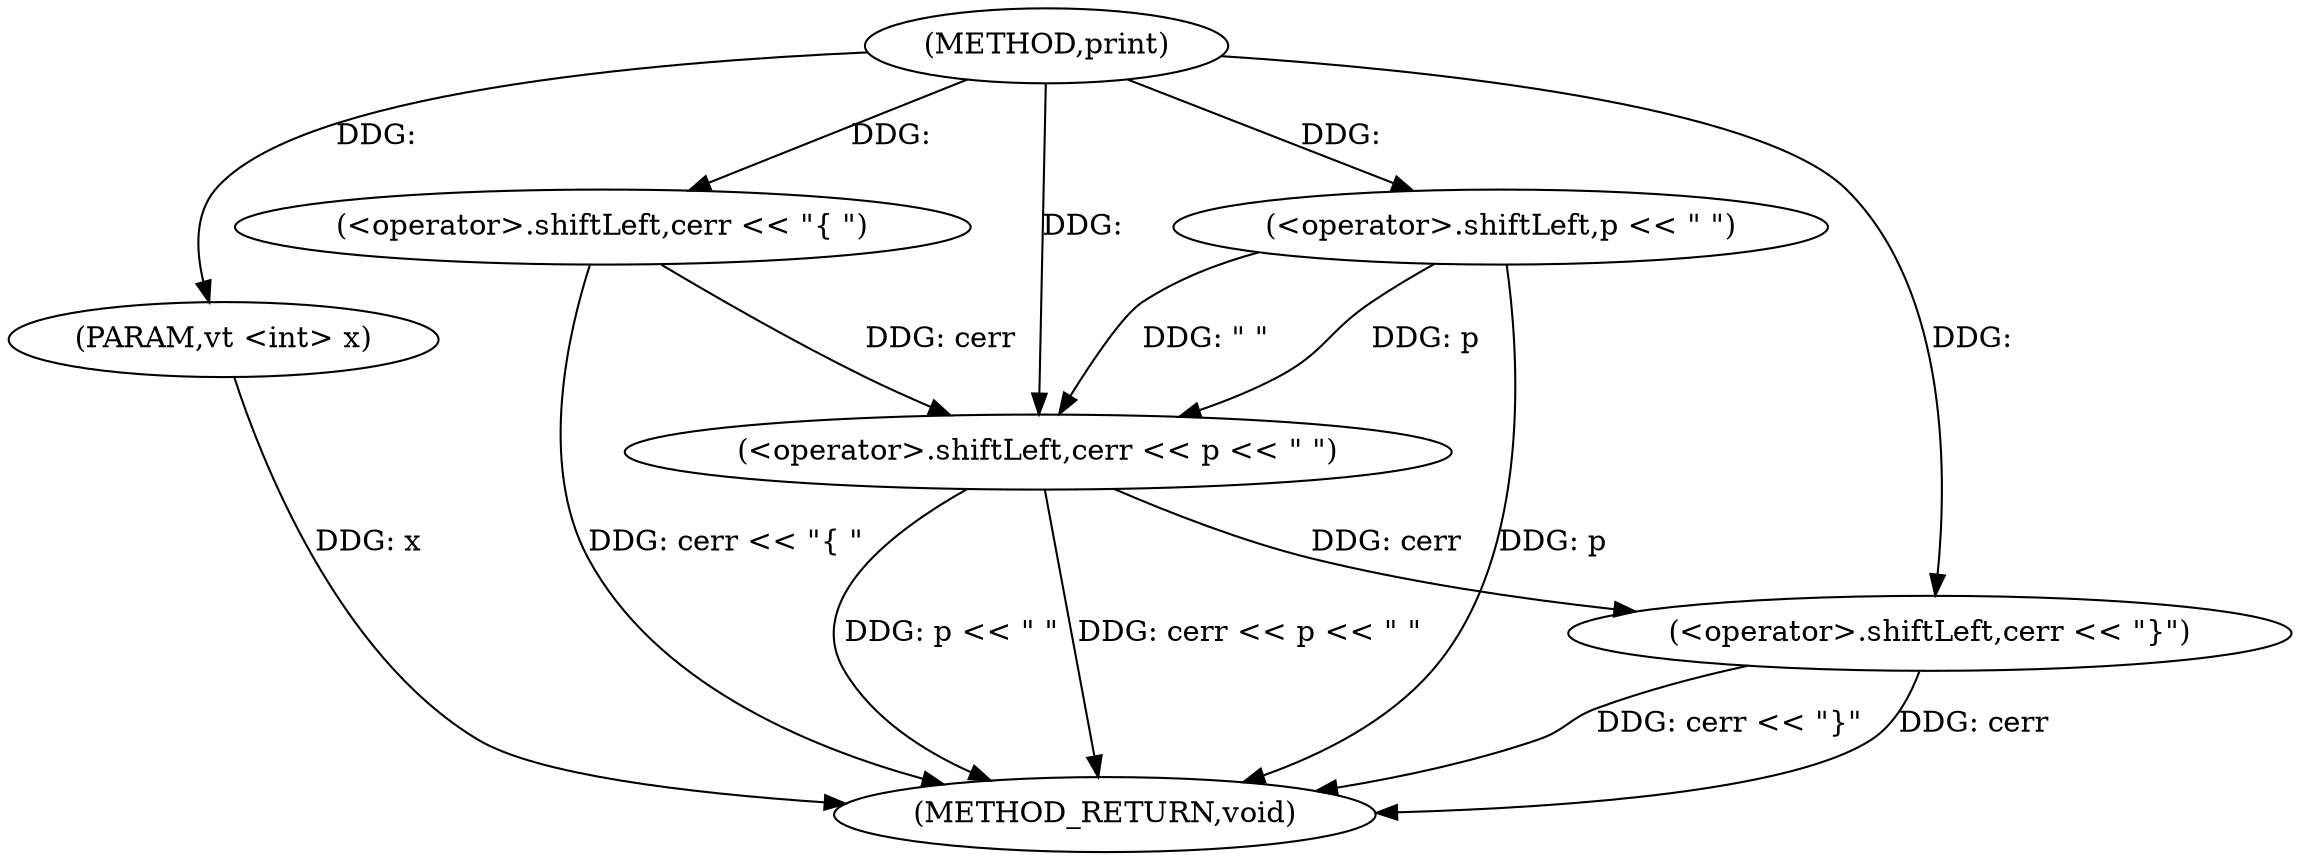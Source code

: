 digraph "print" {  
"1000102" [label = "(METHOD,print)" ]
"1000117" [label = "(METHOD_RETURN,void)" ]
"1000103" [label = "(PARAM,vt <int> x)" ]
"1000105" [label = "(<operator>.shiftLeft,cerr << \"{ \")" ]
"1000109" [label = "(<operator>.shiftLeft,cerr << p << \" \")" ]
"1000114" [label = "(<operator>.shiftLeft,cerr << \"}\")" ]
"1000111" [label = "(<operator>.shiftLeft,p << \" \")" ]
  "1000103" -> "1000117"  [ label = "DDG: x"] 
  "1000105" -> "1000117"  [ label = "DDG: cerr << \"{ \""] 
  "1000109" -> "1000117"  [ label = "DDG: p << \" \""] 
  "1000109" -> "1000117"  [ label = "DDG: cerr << p << \" \""] 
  "1000114" -> "1000117"  [ label = "DDG: cerr"] 
  "1000114" -> "1000117"  [ label = "DDG: cerr << \"}\""] 
  "1000111" -> "1000117"  [ label = "DDG: p"] 
  "1000102" -> "1000103"  [ label = "DDG: "] 
  "1000102" -> "1000105"  [ label = "DDG: "] 
  "1000105" -> "1000109"  [ label = "DDG: cerr"] 
  "1000102" -> "1000109"  [ label = "DDG: "] 
  "1000111" -> "1000109"  [ label = "DDG: p"] 
  "1000111" -> "1000109"  [ label = "DDG: \" \""] 
  "1000109" -> "1000114"  [ label = "DDG: cerr"] 
  "1000102" -> "1000114"  [ label = "DDG: "] 
  "1000102" -> "1000111"  [ label = "DDG: "] 
}
